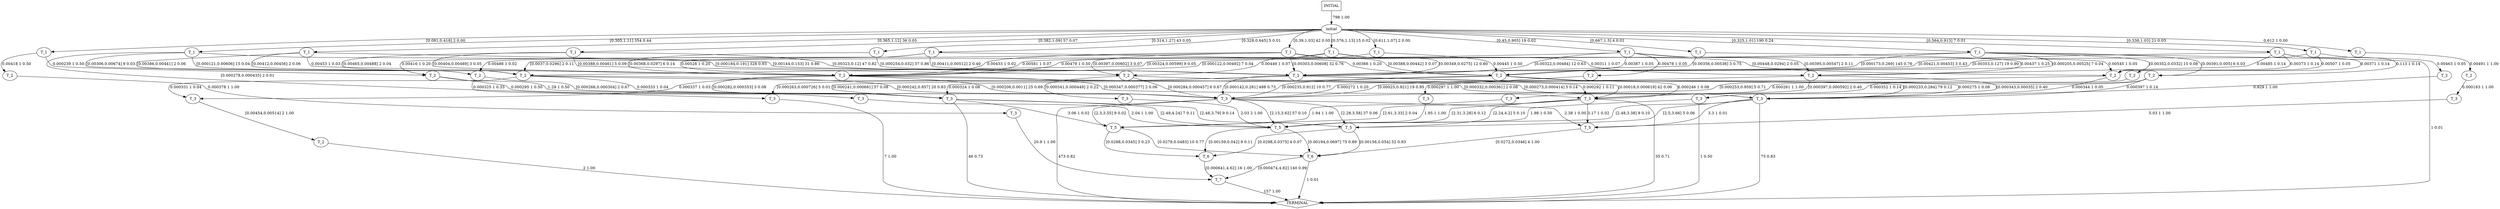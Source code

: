 digraph G {
  0 [label="T_1"];
  1 [label="T_1"];
  2 [label="T_1"];
  3 [label="T_1"];
  4 [label="T_1"];
  5 [label="T_1"];
  6 [label="T_1"];
  7 [label="T_1"];
  8 [label="T_1"];
  9 [label="T_1"];
  10 [label="T_1"];
  11 [label="T_1"];
  12 [label="T_1"];
  13 [label="T_1"];
  14 [label="T_1"];
  15 [label="T_2"];
  16 [label="T_2"];
  17 [label="T_2"];
  18 [label="T_2"];
  19 [label="T_2"];
  20 [label="T_2"];
  21 [label="T_2"];
  22 [label="T_2"];
  23 [label="T_2"];
  24 [label="T_2"];
  25 [label="T_2"];
  26 [label="T_2"];
  27 [label="T_2"];
  28 [label="T_2"];
  29 [label="T_2"];
  30 [label="T_2"];
  31 [label="T_3"];
  32 [label="T_3"];
  33 [label="T_3"];
  34 [label="T_3"];
  35 [label="T_3"];
  36 [label="T_3"];
  37 [label="T_3"];
  38 [label="T_3"];
  39 [label="T_3"];
  40 [label="T_3"];
  41 [label="T_3"];
  42 [label="T_3"];
  43 [label="T_3"];
  44 [label="T_5"];
  45 [label="T_5"];
  46 [label="T_5"];
  47 [label="T_5"];
  48 [label="T_6"];
  49 [label="T_6"];
  50 [label="T_7"];
  51 [label="initial"];
  52 [label="TERMINAL",shape=diamond];
  53 [label="INITIAL",shape=box];
0->15 [label="0.00491 1 1.00"];
1->26 [label="0.00437 1 0.25"];
1->30 [label="[0.00356,0.00536] 3 0.75"];
2->23 [label="0.000239 1 0.50"];
2->18 [label="0.00418 1 0.50"];
3->28 [label="0.00445 1 0.50"];
3->29 [label="0.00479 1 0.50"];
4->29 [label="[0.00368,0.0297] 6 0.14"];
4->30 [label="[0.000254,0.032] 37 0.86"];
5->19 [label="0.00463 1 0.05"];
5->21 [label="0.00507 1 0.05"];
5->30 [label="[0.00353,0.127] 19 0.90"];
6->29 [label="0.00453 1 0.03"];
6->22 [label="[0.00386,0.00441] 2 0.06"];
6->27 [label="[0.00412,0.00456] 2 0.06"];
6->30 [label="[0.00144,0.153] 31 0.86"];
7->26 [label="0.00311 1 0.07"];
7->24 [label="0.00449 1 0.07"];
7->29 [label="0.00581 1 0.07"];
7->30 [label="[0.00349,0.0275] 12 0.80"];
8->28 [label="0.00366 1 0.20"];
8->23 [label="0.00416 1 0.20"];
8->29 [label="0.00528 1 0.20"];
8->30 [label="[0.00411,0.00512] 2 0.40"];
9->27 [label="[0.00465,0.00488] 2 0.04"];
9->29 [label="[0.00404,0.00489] 3 0.05"];
9->24 [label="[0.00388,0.00461] 5 0.09"];
9->30 [label="[0.00323,0.12] 47 0.82"];
10->27 [label="[0.00306,0.00674] 9 0.03"];
10->29 [label="[0.000121,0.00606] 15 0.04"];
10->30 [label="[0.000184,0.191] 328 0.93"];
10->38 [label="[0.000278,0.000435] 2 0.01"];
11->16 [label="0.00371 1 0.14"];
11->21 [label="0.00373 1 0.14"];
11->26 [label="0.00485 1 0.14"];
11->25 [label="0.113 1 0.14"];
11->30 [label="[0.00421,0.00453] 3 0.43"];
12->29 [label="0.00433 1 0.02"];
12->22 [label="0.00486 1 0.02"];
12->21 [label="[0.00448,0.0294] 2 0.05"];
12->28 [label="[0.00388,0.00442] 3 0.07"];
12->24 [label="[0.00397,0.00602] 3 0.07"];
12->30 [label="[0.00303,0.00608] 32 0.76"];
13->28 [label="0.00387 1 0.05"];
13->17 [label="0.00478 1 0.05"];
13->21 [label="0.00545 1 0.05"];
13->27 [label="[0.0037,0.0296] 2 0.11"];
13->26 [label="[0.00395,0.00547] 2 0.11"];
13->30 [label="[0.00322,0.00484] 12 0.63"];
14->25 [label="[0.00391,0.005] 6 0.03"];
14->29 [label="[0.000122,0.00492] 7 0.04"];
14->28 [label="[0.000205,0.00525] 7 0.04"];
14->27 [label="[0.00324,0.00599] 9 0.05"];
14->21 [label="[0.00352,0.0332] 15 0.08"];
14->30 [label="[0.000173,0.269] 145 0.76"];
14->52 [label=" 1 0.01"];
15->35 [label="0.000163 1 1.00"];
16->32 [label="0.000261 1 1.00"];
17->33 [label="0.000297 1 1.00"];
18->37 [label="0.000378 1 1.00"];
19->40 [label="0.929 1 1.00"];
20->52 [label=" 2 1.00"];
21->40 [label="0.000344 1 0.05"];
21->42 [label="[0.00025,0.921] 19 0.95"];
22->34 [label="0.000325 1 0.33"];
22->42 [label="[0.000266,0.000304] 2 0.67"];
23->41 [label="0.000295 1 0.50"];
23->42 [label="1.29 1 0.50"];
24->43 [label="0.000292 1 0.11"];
24->36 [label="[0.000341,0.000449] 2 0.22"];
24->42 [label="[0.000284,0.000457] 6 0.67"];
25->43 [label="0.000352 1 0.14"];
25->40 [label="0.000397 1 0.14"];
25->42 [label="[0.000253,0.959] 5 0.71"];
26->42 [label="0.000272 1 0.20"];
26->39 [label="[0.000343,0.00035] 2 0.40"];
26->43 [label="[0.000397,0.000592] 2 0.40"];
27->31 [label="0.000331 1 0.04"];
27->41 [label="0.000333 1 0.04"];
27->40 [label="[0.000332,0.000361] 2 0.08"];
27->42 [label="[0.000242,0.857] 20 0.83"];
28->43 [label="0.000246 1 0.08"];
28->40 [label="0.000275 1 0.08"];
28->41 [label="0.000324 1 0.08"];
28->42 [label="[0.000235,0.912] 10 0.77"];
29->31 [label="0.000337 1 0.03"];
29->43 [label="[0.000347,0.000377] 2 0.06"];
29->41 [label="[0.000282,0.000353] 3 0.08"];
29->40 [label="[0.000273,0.000414] 5 0.14"];
29->42 [label="[0.000206,0.0011] 25 0.69"];
30->38 [label="[0.000263,0.000726] 5 0.01"];
30->43 [label="[0.00018,0.000619] 42 0.06"];
30->41 [label="[0.000241,0.000681] 57 0.08"];
30->40 [label="[0.000233,0.284] 79 0.12"];
30->42 [label="[0.000142,0.281] 488 0.73"];
31->20 [label="[0.00454,0.00514] 2 1.00"];
32->45 [label="1.94 1 1.00"];
33->47 [label="1.95 1 1.00"];
34->47 [label="2.04 1 1.00"];
35->44 [label="5.03 1 1.00"];
36->47 [label="2.03 2 1.00"];
37->50 [label="20.9 1 1.00"];
38->52 [label=" 7 1.00"];
39->47 [label="1.98 1 0.50"];
39->52 [label=" 1 0.50"];
40->44 [label="3.3 1 0.01"];
40->46 [label="[2.5,3.66] 5 0.06"];
40->47 [label="[2.48,3.38] 9 0.10"];
40->52 [label=" 75 0.83"];
41->45 [label="3.06 1 0.02"];
41->47 [label="[2.49,4.24] 7 0.11"];
41->46 [label="[2.48,3.79] 9 0.14"];
41->52 [label=" 46 0.73"];
42->44 [label="2.38 1 0.00"];
42->45 [label="[2.3,3.55] 9 0.02"];
42->46 [label="[2.28,3.58] 37 0.06"];
42->47 [label="[2.15,3.62] 57 0.10"];
42->52 [label=" 473 0.82"];
43->44 [label="3.17 1 0.02"];
43->45 [label="[2.61,3.33] 2 0.04"];
43->46 [label="[2.24,4.2] 5 0.10"];
43->47 [label="[2.31,3.28] 6 0.12"];
43->52 [label=" 35 0.71"];
44->49 [label="[0.0272,0.0346] 4 1.00"];
45->48 [label="[0.0288,0.0345] 3 0.23"];
45->49 [label="[0.0279,0.0483] 10 0.77"];
46->48 [label="[0.0298,0.0375] 4 0.07"];
46->49 [label="[0.00156,0.054] 52 0.93"];
47->48 [label="[0.00159,0.042] 9 0.11"];
47->49 [label="[0.00194,0.0697] 75 0.89"];
48->50 [label="[0.000641,4.62] 16 1.00"];
49->50 [label="[0.000474,4.82] 140 0.99"];
49->52 [label=" 1 0.01"];
50->52 [label=" 157 1.00"];
51->0 [label="0.612 1 0.00"];
51->2 [label="[0.081,0.418] 2 0.00"];
51->3 [label="[0.611,1.07] 2 0.00"];
51->1 [label="[0.667,1.3] 4 0.01"];
51->8 [label="[0.328,0.645] 5 0.01"];
51->11 [label="[0.564,0.913] 7 0.01"];
51->7 [label="[0.576,1.13] 15 0.02"];
51->13 [label="[0.45,0.905] 19 0.02"];
51->5 [label="[0.338,1.03] 21 0.03"];
51->6 [label="[0.365,1.12] 36 0.05"];
51->12 [label="[0.39,1.03] 42 0.05"];
51->4 [label="[0.314,1.27] 43 0.05"];
51->9 [label="[0.382,1.09] 57 0.07"];
51->14 [label="[0.325,1.01] 190 0.24"];
51->10 [label="[0.305,1.11] 354 0.44"];
53->51 [label=" 798 1.00"];
}
